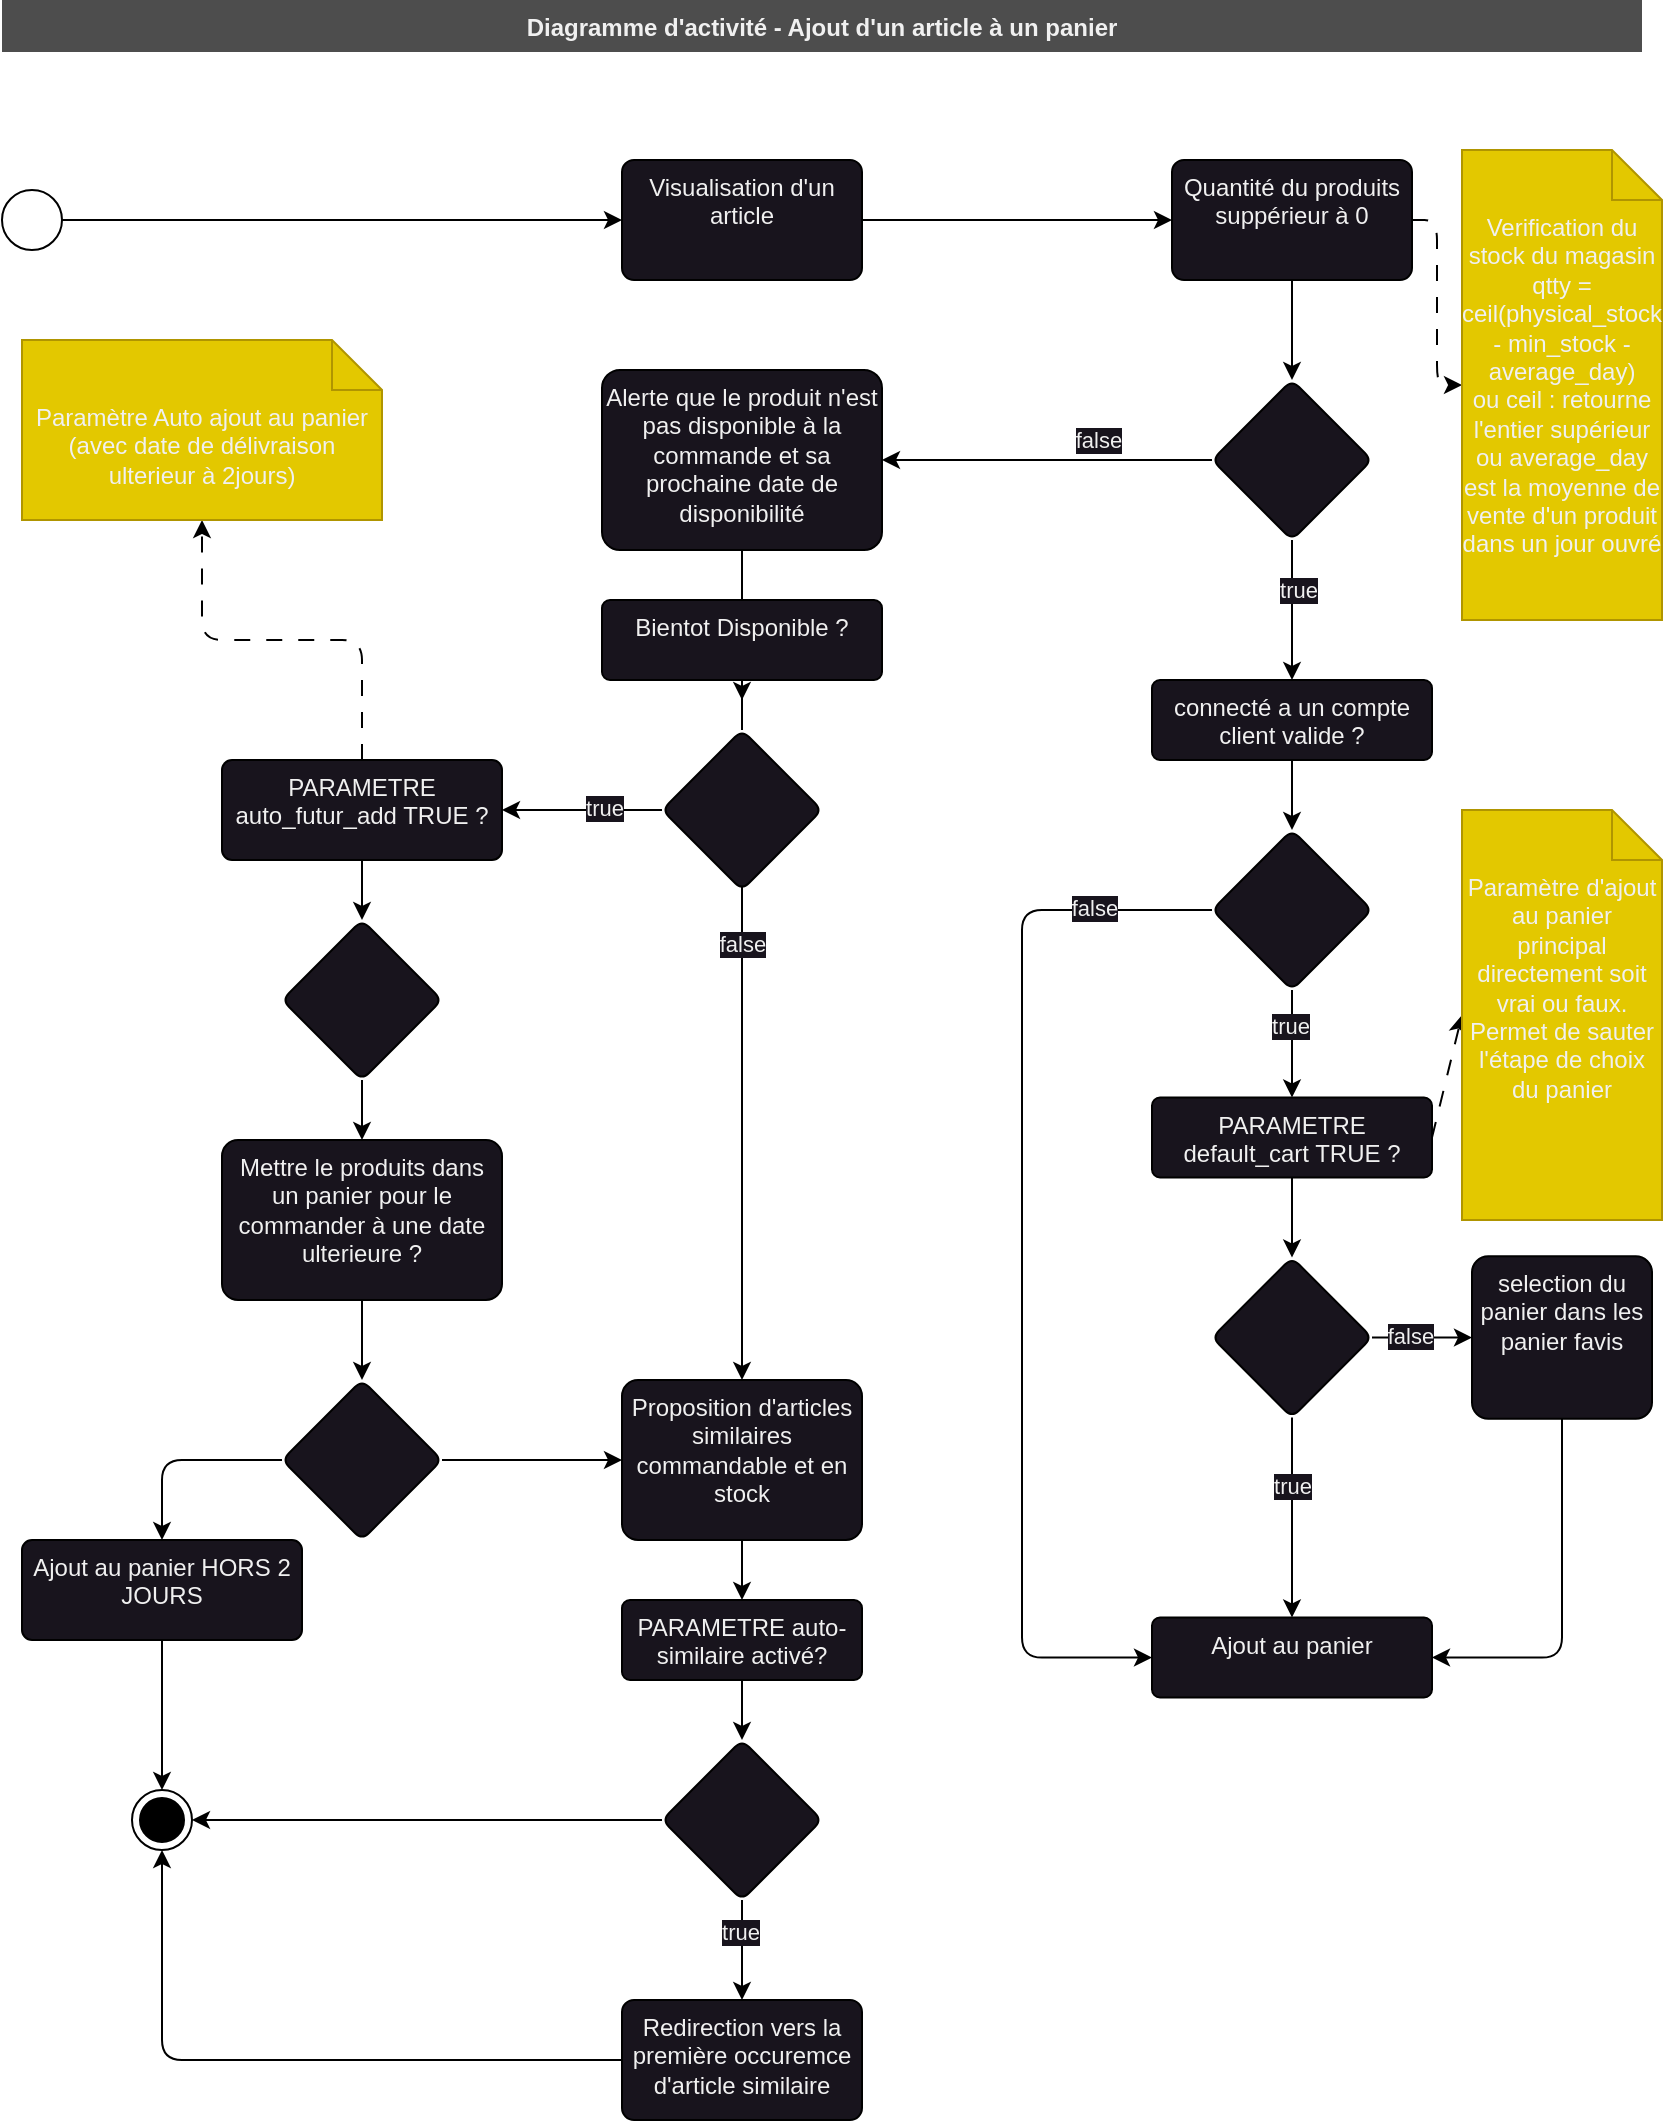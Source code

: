 <mxfile>
    <diagram id="WpV0V1CQ_rxyOkyh3KR8" name="Page-1">
        <mxGraphModel dx="2068" dy="1020" grid="1" gridSize="10" guides="1" tooltips="1" connect="1" arrows="1" fold="1" page="1" pageScale="1" pageWidth="850" pageHeight="1100" background="#FFFFFF" math="0" shadow="0">
            <root>
                <mxCell id="0"/>
                <mxCell id="1" parent="0"/>
                <mxCell id="20" style="edgeStyle=none;html=1;entryX=0;entryY=0.5;entryDx=0;entryDy=0;fontColor=#F0F0F0;" parent="1" source="18" target="19" edge="1">
                    <mxGeometry relative="1" as="geometry"/>
                </mxCell>
                <mxCell id="18" value="" style="ellipse;html=1;fontColor=#F0F0F0;" parent="1" vertex="1">
                    <mxGeometry x="-840" y="115" width="30" height="30" as="geometry"/>
                </mxCell>
                <mxCell id="21" style="edgeStyle=none;html=1;exitX=1;exitY=0.5;exitDx=0;exitDy=0;entryX=0;entryY=0.5;entryDx=0;entryDy=0;fontColor=#F0F0F0;" parent="1" source="19" target="23" edge="1">
                    <mxGeometry relative="1" as="geometry">
                        <mxPoint x="-260" y="130" as="targetPoint"/>
                    </mxGeometry>
                </mxCell>
                <mxCell id="19" value="Visualisation d'un article" style="whiteSpace=wrap;html=1;verticalAlign=top;fillColor=rgb(24, 20, 29);rounded=1;arcSize=10;dashed=0;fontColor=#F0F0F0;" parent="1" vertex="1">
                    <mxGeometry x="-530" y="100" width="120" height="60" as="geometry"/>
                </mxCell>
                <mxCell id="33" style="edgeStyle=none;html=1;exitX=0.5;exitY=1;exitDx=0;exitDy=0;entryX=0.5;entryY=0;entryDx=0;entryDy=0;fontColor=#F0F0F0;" parent="1" source="23" target="32" edge="1">
                    <mxGeometry relative="1" as="geometry"/>
                </mxCell>
                <mxCell id="61" style="edgeStyle=orthogonalEdgeStyle;html=1;exitX=1;exitY=0.5;exitDx=0;exitDy=0;entryX=0;entryY=0.5;entryDx=0;entryDy=0;entryPerimeter=0;dashed=1;dashPattern=8 8;fontColor=#F0F0F0;" parent="1" source="23" target="60" edge="1">
                    <mxGeometry relative="1" as="geometry"/>
                </mxCell>
                <mxCell id="23" value="Quantité du produits suppérieur à 0" style="whiteSpace=wrap;html=1;verticalAlign=top;fillColor=rgb(24, 20, 29);rounded=1;arcSize=10;dashed=0;fontColor=#F0F0F0;" parent="1" vertex="1">
                    <mxGeometry x="-255" y="100" width="120" height="60" as="geometry"/>
                </mxCell>
                <mxCell id="34" style="edgeStyle=none;html=1;exitX=0.5;exitY=1;exitDx=0;exitDy=0;fontColor=#F0F0F0;" parent="1" source="32" edge="1">
                    <mxGeometry relative="1" as="geometry">
                        <mxPoint x="-195" y="360" as="targetPoint"/>
                    </mxGeometry>
                </mxCell>
                <mxCell id="89" value="true" style="edgeLabel;html=1;align=center;verticalAlign=middle;resizable=0;points=[];fontColor=#F0F0F0;labelBackgroundColor=#18141D;" parent="34" vertex="1" connectable="0">
                    <mxGeometry x="-0.288" y="3" relative="1" as="geometry">
                        <mxPoint as="offset"/>
                    </mxGeometry>
                </mxCell>
                <mxCell id="35" style="edgeStyle=orthogonalEdgeStyle;html=1;exitX=0;exitY=0.5;exitDx=0;exitDy=0;entryX=1;entryY=0.5;entryDx=0;entryDy=0;fontColor=#F0F0F0;" parent="1" source="32" target="36" edge="1">
                    <mxGeometry relative="1" as="geometry">
                        <mxPoint x="-300" y="250" as="targetPoint"/>
                    </mxGeometry>
                </mxCell>
                <mxCell id="43" value="false" style="edgeLabel;html=1;align=center;verticalAlign=middle;resizable=0;points=[];fontColor=#F0F0F0;labelBackgroundColor=#18141D;" parent="35" vertex="1" connectable="0">
                    <mxGeometry x="-0.368" relative="1" as="geometry">
                        <mxPoint x="-5" y="-10" as="offset"/>
                    </mxGeometry>
                </mxCell>
                <mxCell id="32" value="" style="rhombus;whiteSpace=wrap;html=1;verticalAlign=top;fillColor=rgb(24, 20, 29);rounded=1;arcSize=10;dashed=0;fontColor=#F0F0F0;" parent="1" vertex="1">
                    <mxGeometry x="-235" y="210" width="80" height="80" as="geometry"/>
                </mxCell>
                <mxCell id="46" style="edgeStyle=orthogonalEdgeStyle;html=1;exitX=0.5;exitY=1;exitDx=0;exitDy=0;startArrow=none;fontColor=#F0F0F0;" parent="1" source="63" edge="1">
                    <mxGeometry relative="1" as="geometry">
                        <mxPoint x="-470" y="370" as="targetPoint"/>
                    </mxGeometry>
                </mxCell>
                <mxCell id="36" value="Alerte que le produit n'est pas disponible à la commande et sa prochaine date de disponibilité" style="whiteSpace=wrap;html=1;verticalAlign=top;fillColor=rgb(24, 20, 29);rounded=1;arcSize=10;dashed=0;fontColor=#F0F0F0;" parent="1" vertex="1">
                    <mxGeometry x="-540" y="205" width="140" height="90" as="geometry"/>
                </mxCell>
                <mxCell id="62" style="edgeStyle=orthogonalEdgeStyle;html=1;exitX=0.5;exitY=1;exitDx=0;exitDy=0;entryX=0.5;entryY=0;entryDx=0;entryDy=0;fontColor=#F0F0F0;" parent="1" source="45" target="49" edge="1">
                    <mxGeometry relative="1" as="geometry"/>
                </mxCell>
                <mxCell id="45" value="Proposition d'articles similaires commandable et en stock" style="whiteSpace=wrap;html=1;verticalAlign=top;fillColor=rgb(24, 20, 29);rounded=1;arcSize=10;dashed=0;fontColor=#F0F0F0;" parent="1" vertex="1">
                    <mxGeometry x="-530" y="710" width="120" height="80" as="geometry"/>
                </mxCell>
                <mxCell id="51" style="edgeStyle=orthogonalEdgeStyle;html=1;exitX=0.5;exitY=1;exitDx=0;exitDy=0;entryX=0.5;entryY=0;entryDx=0;entryDy=0;fontColor=#F0F0F0;" parent="1" source="49" target="50" edge="1">
                    <mxGeometry relative="1" as="geometry"/>
                </mxCell>
                <mxCell id="49" value="PARAMETRE auto-similaire activé?" style="whiteSpace=wrap;html=1;verticalAlign=top;fillColor=rgb(24, 20, 29);rounded=1;arcSize=10;dashed=0;fontColor=#F0F0F0;" parent="1" vertex="1">
                    <mxGeometry x="-530" y="820" width="120" height="40" as="geometry"/>
                </mxCell>
                <mxCell id="53" style="edgeStyle=orthogonalEdgeStyle;html=1;exitX=0.5;exitY=1;exitDx=0;exitDy=0;entryX=0.5;entryY=0;entryDx=0;entryDy=0;fontColor=#F0F0F0;" parent="1" source="50" target="55" edge="1">
                    <mxGeometry relative="1" as="geometry">
                        <mxPoint x="-480" y="1160" as="targetPoint"/>
                    </mxGeometry>
                </mxCell>
                <mxCell id="54" value="true" style="edgeLabel;html=1;align=center;verticalAlign=middle;resizable=0;points=[];fontColor=#F0F0F0;labelBackgroundColor=#18141D;" parent="53" vertex="1" connectable="0">
                    <mxGeometry x="-0.324" y="-1" relative="1" as="geometry">
                        <mxPoint y="-1" as="offset"/>
                    </mxGeometry>
                </mxCell>
                <mxCell id="56" style="edgeStyle=orthogonalEdgeStyle;html=1;exitX=0;exitY=0.5;exitDx=0;exitDy=0;entryX=1;entryY=0.5;entryDx=0;entryDy=0;fontColor=#F0F0F0;" parent="1" source="50" target="58" edge="1">
                    <mxGeometry relative="1" as="geometry">
                        <mxPoint x="-570" y="1040" as="targetPoint"/>
                    </mxGeometry>
                </mxCell>
                <mxCell id="50" value="" style="rhombus;whiteSpace=wrap;html=1;verticalAlign=top;fillColor=rgb(24, 20, 29);rounded=1;arcSize=10;dashed=0;fontColor=#F0F0F0;" parent="1" vertex="1">
                    <mxGeometry x="-510" y="890" width="80" height="80" as="geometry"/>
                </mxCell>
                <mxCell id="59" style="edgeStyle=orthogonalEdgeStyle;html=1;exitX=0;exitY=0.5;exitDx=0;exitDy=0;entryX=0.5;entryY=1;entryDx=0;entryDy=0;fontColor=#F0F0F0;" parent="1" source="55" target="58" edge="1">
                    <mxGeometry relative="1" as="geometry"/>
                </mxCell>
                <mxCell id="55" value="Redirection vers la première occuremce d'article similaire" style="whiteSpace=wrap;html=1;verticalAlign=top;fillColor=rgb(24, 20, 29);rounded=1;arcSize=10;dashed=0;fontColor=#F0F0F0;" parent="1" vertex="1">
                    <mxGeometry x="-530" y="1020" width="120" height="60" as="geometry"/>
                </mxCell>
                <mxCell id="58" value="" style="ellipse;html=1;shape=endState;fillColor=strokeColor;fontColor=#F0F0F0;" parent="1" vertex="1">
                    <mxGeometry x="-775" y="915" width="30" height="30" as="geometry"/>
                </mxCell>
                <mxCell id="60" value="Verification du stock du magasin qtty = ceil(physical_stock - min_stock - average_day)&lt;br&gt;ou ceil : retourne l'entier supérieur&lt;br&gt;ou average_day est la moyenne de vente d'un produit dans un jour ouvré" style="shape=note2;boundedLbl=1;whiteSpace=wrap;html=1;size=25;verticalAlign=top;align=center;fillColor=#e3c800;fontColor=#F0F0F0;strokeColor=#B09500;" parent="1" vertex="1">
                    <mxGeometry x="-110" y="95" width="100" height="235" as="geometry"/>
                </mxCell>
                <mxCell id="64" style="edgeStyle=orthogonalEdgeStyle;html=1;exitX=0.5;exitY=1;exitDx=0;exitDy=0;startArrow=none;fontColor=#F0F0F0;" parent="1" source="67" edge="1">
                    <mxGeometry relative="1" as="geometry">
                        <mxPoint x="-470" y="450" as="targetPoint"/>
                    </mxGeometry>
                </mxCell>
                <mxCell id="76" style="edgeStyle=orthogonalEdgeStyle;html=1;exitX=0.5;exitY=1;exitDx=0;exitDy=0;entryX=0.5;entryY=0;entryDx=0;entryDy=0;fontColor=#F0F0F0;" parent="1" source="65" target="77" edge="1">
                    <mxGeometry relative="1" as="geometry">
                        <mxPoint x="-660.25" y="810" as="targetPoint"/>
                    </mxGeometry>
                </mxCell>
                <mxCell id="65" value="Mettre le produits dans un panier pour le commander à une date ulterieure ?" style="whiteSpace=wrap;html=1;verticalAlign=top;fillColor=rgb(24, 20, 29);rounded=1;arcSize=10;dashed=0;fontColor=#F0F0F0;" parent="1" vertex="1">
                    <mxGeometry x="-730" y="590" width="140" height="80" as="geometry"/>
                </mxCell>
                <mxCell id="85" style="edgeStyle=orthogonalEdgeStyle;html=1;exitX=0;exitY=0.5;exitDx=0;exitDy=0;entryX=1;entryY=0.5;entryDx=0;entryDy=0;fontColor=#F0F0F0;" parent="1" source="67" target="68" edge="1">
                    <mxGeometry relative="1" as="geometry"/>
                </mxCell>
                <mxCell id="87" value="true" style="edgeLabel;html=1;align=center;verticalAlign=middle;resizable=0;points=[];fontColor=#F0F0F0;labelBackgroundColor=#18141D;" parent="85" vertex="1" connectable="0">
                    <mxGeometry x="-0.266" y="-1" relative="1" as="geometry">
                        <mxPoint as="offset"/>
                    </mxGeometry>
                </mxCell>
                <mxCell id="86" style="edgeStyle=orthogonalEdgeStyle;html=1;exitX=0.5;exitY=1;exitDx=0;exitDy=0;entryX=0.5;entryY=0;entryDx=0;entryDy=0;fontColor=#F0F0F0;" parent="1" source="67" target="45" edge="1">
                    <mxGeometry relative="1" as="geometry"/>
                </mxCell>
                <mxCell id="88" value="false" style="edgeLabel;html=1;align=center;verticalAlign=middle;resizable=0;points=[];fontColor=#F0F0F0;labelBackgroundColor=#18141D;" parent="86" vertex="1" connectable="0">
                    <mxGeometry x="-0.785" relative="1" as="geometry">
                        <mxPoint as="offset"/>
                    </mxGeometry>
                </mxCell>
                <mxCell id="69" style="edgeStyle=orthogonalEdgeStyle;html=1;exitX=0.5;exitY=0;exitDx=0;exitDy=0;entryX=0.5;entryY=1;entryDx=0;entryDy=0;entryPerimeter=0;dashed=1;dashPattern=8 8;fontColor=#F0F0F0;" parent="1" source="68" target="70" edge="1">
                    <mxGeometry relative="1" as="geometry">
                        <mxPoint x="-840" y="490" as="targetPoint"/>
                    </mxGeometry>
                </mxCell>
                <mxCell id="74" style="edgeStyle=orthogonalEdgeStyle;html=1;exitX=0.5;exitY=1;exitDx=0;exitDy=0;entryX=0.5;entryY=0;entryDx=0;entryDy=0;fontColor=#F0F0F0;" parent="1" source="68" target="73" edge="1">
                    <mxGeometry relative="1" as="geometry"/>
                </mxCell>
                <mxCell id="68" value="PARAMETRE auto_futur_add TRUE ?" style="whiteSpace=wrap;html=1;verticalAlign=top;fillColor=rgb(24, 20, 29);rounded=1;arcSize=10;dashed=0;fontColor=#F0F0F0;" parent="1" vertex="1">
                    <mxGeometry x="-730" y="400" width="140" height="50" as="geometry"/>
                </mxCell>
                <mxCell id="70" value="Paramètre Auto ajout au panier (avec date de délivraison ulterieur à 2jours)" style="shape=note2;boundedLbl=1;whiteSpace=wrap;html=1;size=25;verticalAlign=top;align=center;fillColor=#e3c800;fontColor=#F0F0F0;strokeColor=#B09500;" parent="1" vertex="1">
                    <mxGeometry x="-830" y="190" width="180" height="90" as="geometry"/>
                </mxCell>
                <mxCell id="75" style="edgeStyle=orthogonalEdgeStyle;html=1;exitX=0.5;exitY=1;exitDx=0;exitDy=0;entryX=0.5;entryY=0;entryDx=0;entryDy=0;fontColor=#F0F0F0;" parent="1" source="73" target="65" edge="1">
                    <mxGeometry relative="1" as="geometry"/>
                </mxCell>
                <mxCell id="73" value="" style="rhombus;whiteSpace=wrap;html=1;verticalAlign=top;fillColor=rgb(24, 20, 29);rounded=1;arcSize=10;dashed=0;fontColor=#F0F0F0;" parent="1" vertex="1">
                    <mxGeometry x="-700" y="480" width="80" height="80" as="geometry"/>
                </mxCell>
                <mxCell id="79" style="edgeStyle=orthogonalEdgeStyle;html=1;exitX=0;exitY=0.5;exitDx=0;exitDy=0;entryX=0.5;entryY=0;entryDx=0;entryDy=0;fontColor=#F0F0F0;" parent="1" source="77" target="78" edge="1">
                    <mxGeometry relative="1" as="geometry"/>
                </mxCell>
                <mxCell id="81" style="edgeStyle=orthogonalEdgeStyle;html=1;exitX=1;exitY=0.5;exitDx=0;exitDy=0;entryX=0;entryY=0.5;entryDx=0;entryDy=0;fontColor=#F0F0F0;" parent="1" source="77" target="45" edge="1">
                    <mxGeometry relative="1" as="geometry"/>
                </mxCell>
                <mxCell id="77" value="" style="rhombus;whiteSpace=wrap;html=1;verticalAlign=top;fillColor=rgb(24, 20, 29);rounded=1;arcSize=10;dashed=0;fontColor=#F0F0F0;" parent="1" vertex="1">
                    <mxGeometry x="-700" y="710" width="80" height="80" as="geometry"/>
                </mxCell>
                <mxCell id="83" style="edgeStyle=orthogonalEdgeStyle;html=1;exitX=0.5;exitY=1;exitDx=0;exitDy=0;fontColor=#F0F0F0;" parent="1" source="78" target="58" edge="1">
                    <mxGeometry relative="1" as="geometry"/>
                </mxCell>
                <mxCell id="78" value="Ajout au panier HORS 2 JOURS" style="whiteSpace=wrap;html=1;verticalAlign=top;fillColor=rgb(24, 20, 29);rounded=1;arcSize=10;dashed=0;fontColor=#F0F0F0;" parent="1" vertex="1">
                    <mxGeometry x="-830" y="790" width="140" height="50" as="geometry"/>
                </mxCell>
                <mxCell id="90" value="Ajout au panier" style="whiteSpace=wrap;html=1;verticalAlign=top;fillColor=rgb(24, 20, 29);rounded=1;arcSize=10;dashed=0;fontColor=#F0F0F0;" parent="1" vertex="1">
                    <mxGeometry x="-265" y="828.75" width="140" height="40" as="geometry"/>
                </mxCell>
                <mxCell id="93" style="edgeStyle=orthogonalEdgeStyle;html=1;exitX=0.5;exitY=1;exitDx=0;exitDy=0;entryX=0.5;entryY=0;entryDx=0;entryDy=0;fontColor=#F0F0F0;" parent="1" source="91" target="92" edge="1">
                    <mxGeometry relative="1" as="geometry"/>
                </mxCell>
                <mxCell id="101" style="edgeStyle=none;html=1;exitX=1;exitY=0.5;exitDx=0;exitDy=0;entryX=0;entryY=0.5;entryDx=0;entryDy=0;entryPerimeter=0;dashed=1;dashPattern=8 8;fontColor=#F0F0F0;" edge="1" parent="1" source="91" target="100">
                    <mxGeometry relative="1" as="geometry"/>
                </mxCell>
                <mxCell id="91" value="PARAMETRE default_cart TRUE ?" style="whiteSpace=wrap;html=1;verticalAlign=top;fillColor=rgb(24, 20, 29);rounded=1;arcSize=10;dashed=0;fontColor=#F0F0F0;" parent="1" vertex="1">
                    <mxGeometry x="-265" y="568.75" width="140" height="40" as="geometry"/>
                </mxCell>
                <mxCell id="94" style="edgeStyle=orthogonalEdgeStyle;html=1;exitX=0.5;exitY=1;exitDx=0;exitDy=0;entryX=0.5;entryY=0;entryDx=0;entryDy=0;fontColor=#F0F0F0;" parent="1" source="92" target="90" edge="1">
                    <mxGeometry relative="1" as="geometry"/>
                </mxCell>
                <mxCell id="95" value="true" style="edgeLabel;html=1;align=center;verticalAlign=middle;resizable=0;points=[];fontColor=#F0F0F0;labelBackgroundColor=#18141D;" parent="94" vertex="1" connectable="0">
                    <mxGeometry x="-0.317" relative="1" as="geometry">
                        <mxPoint as="offset"/>
                    </mxGeometry>
                </mxCell>
                <mxCell id="96" style="edgeStyle=orthogonalEdgeStyle;html=1;exitX=1;exitY=0.5;exitDx=0;exitDy=0;entryX=0;entryY=0.5;entryDx=0;entryDy=0;fontColor=#F0F0F0;" parent="1" source="92" edge="1" target="98">
                    <mxGeometry relative="1" as="geometry">
                        <mxPoint x="-100" y="619.739" as="targetPoint"/>
                    </mxGeometry>
                </mxCell>
                <mxCell id="97" value="false" style="edgeLabel;html=1;align=center;verticalAlign=middle;resizable=0;points=[];fontColor=#F0F0F0;labelBackgroundColor=#18141D;" parent="96" vertex="1" connectable="0">
                    <mxGeometry x="-0.236" y="1" relative="1" as="geometry">
                        <mxPoint as="offset"/>
                    </mxGeometry>
                </mxCell>
                <mxCell id="92" value="" style="rhombus;whiteSpace=wrap;html=1;verticalAlign=top;fillColor=rgb(24, 20, 29);rounded=1;arcSize=10;dashed=0;fontColor=#F0F0F0;" parent="1" vertex="1">
                    <mxGeometry x="-235" y="648.75" width="80" height="80" as="geometry"/>
                </mxCell>
                <mxCell id="99" style="edgeStyle=orthogonalEdgeStyle;html=1;exitX=0.5;exitY=1;exitDx=0;exitDy=0;entryX=1;entryY=0.5;entryDx=0;entryDy=0;fontColor=#F0F0F0;" parent="1" source="98" target="90" edge="1">
                    <mxGeometry relative="1" as="geometry"/>
                </mxCell>
                <mxCell id="98" value="selection du panier dans les panier favis" style="whiteSpace=wrap;html=1;verticalAlign=top;fillColor=rgb(24, 20, 29);rounded=1;arcSize=10;dashed=0;fontColor=#F0F0F0;" parent="1" vertex="1">
                    <mxGeometry x="-105" y="648.13" width="90" height="81.25" as="geometry"/>
                </mxCell>
                <mxCell id="100" value="Paramètre d'ajout au panier principal directement soit vrai ou faux. Permet de sauter l'étape de choix du panier" style="shape=note2;boundedLbl=1;whiteSpace=wrap;html=1;size=25;verticalAlign=top;align=center;fillColor=#e3c800;fontColor=#F0F0F0;strokeColor=#B09500;" vertex="1" parent="1">
                    <mxGeometry x="-110" y="425" width="100" height="205" as="geometry"/>
                </mxCell>
                <mxCell id="104" style="edgeStyle=none;html=1;exitX=0.5;exitY=1;exitDx=0;exitDy=0;entryX=0.5;entryY=0;entryDx=0;entryDy=0;fontColor=#F0F0F0;" edge="1" parent="1" source="102" target="103">
                    <mxGeometry relative="1" as="geometry"/>
                </mxCell>
                <mxCell id="102" value="connecté a un compte client valide ?" style="whiteSpace=wrap;html=1;verticalAlign=top;fillColor=rgb(24, 20, 29);rounded=1;arcSize=10;dashed=0;fontColor=#F0F0F0;" vertex="1" parent="1">
                    <mxGeometry x="-265" y="360" width="140" height="40" as="geometry"/>
                </mxCell>
                <mxCell id="105" style="edgeStyle=none;html=1;exitX=0.5;exitY=1;exitDx=0;exitDy=0;entryX=0.5;entryY=0;entryDx=0;entryDy=0;fontColor=#F0F0F0;" edge="1" parent="1" source="103" target="91">
                    <mxGeometry relative="1" as="geometry"/>
                </mxCell>
                <mxCell id="107" value="true" style="edgeLabel;html=1;align=center;verticalAlign=middle;resizable=0;points=[];fontColor=#F0F0F0;labelBackgroundColor=#18141D;" vertex="1" connectable="0" parent="105">
                    <mxGeometry x="-0.338" y="-1" relative="1" as="geometry">
                        <mxPoint as="offset"/>
                    </mxGeometry>
                </mxCell>
                <mxCell id="106" style="edgeStyle=orthogonalEdgeStyle;html=1;exitX=0;exitY=0.5;exitDx=0;exitDy=0;entryX=0;entryY=0.5;entryDx=0;entryDy=0;fontColor=#F0F0F0;" edge="1" parent="1" source="103" target="90">
                    <mxGeometry relative="1" as="geometry">
                        <Array as="points">
                            <mxPoint x="-330" y="475"/>
                            <mxPoint x="-330" y="849"/>
                        </Array>
                    </mxGeometry>
                </mxCell>
                <mxCell id="108" value="false" style="edgeLabel;html=1;align=center;verticalAlign=middle;resizable=0;points=[];fontColor=#F0F0F0;labelBackgroundColor=#18141D;" vertex="1" connectable="0" parent="106">
                    <mxGeometry x="-0.779" y="-1" relative="1" as="geometry">
                        <mxPoint as="offset"/>
                    </mxGeometry>
                </mxCell>
                <mxCell id="103" value="" style="rhombus;whiteSpace=wrap;html=1;verticalAlign=top;fillColor=rgb(24, 20, 29);rounded=1;arcSize=10;dashed=0;fontColor=#F0F0F0;" vertex="1" parent="1">
                    <mxGeometry x="-235" y="435" width="80" height="80" as="geometry"/>
                </mxCell>
                <mxCell id="110" value="Diagramme d'activité - Ajout d'un article à un panier" style="text;align=center;fontStyle=1;verticalAlign=middle;spacingLeft=3;spacingRight=3;rotatable=0;points=[[0,0.5],[1,0.5]];portConstraint=eastwest;fillColor=#4D4D4D;fontColor=#F0F0F0;" vertex="1" parent="1">
                    <mxGeometry x="-840" y="20" width="820" height="26" as="geometry"/>
                </mxCell>
                <mxCell id="112" value="" style="edgeStyle=orthogonalEdgeStyle;html=1;exitX=0.5;exitY=1;exitDx=0;exitDy=0;endArrow=none;fontColor=#F0F0F0;" edge="1" parent="1" source="36" target="63">
                    <mxGeometry relative="1" as="geometry">
                        <mxPoint x="-470" y="370" as="targetPoint"/>
                        <mxPoint x="-470" y="295" as="sourcePoint"/>
                    </mxGeometry>
                </mxCell>
                <mxCell id="63" value="Bientot Disponible ?" style="whiteSpace=wrap;html=1;verticalAlign=top;fillColor=rgb(24, 20, 29);rounded=1;arcSize=10;dashed=0;fontColor=#F0F0F0;" parent="1" vertex="1">
                    <mxGeometry x="-540" y="320" width="140" height="40" as="geometry"/>
                </mxCell>
                <mxCell id="113" value="" style="edgeStyle=orthogonalEdgeStyle;html=1;exitX=0.5;exitY=1;exitDx=0;exitDy=0;endArrow=none;fontColor=#F0F0F0;" edge="1" parent="1" source="63" target="67">
                    <mxGeometry relative="1" as="geometry">
                        <mxPoint x="-470" y="450" as="targetPoint"/>
                        <mxPoint x="-470" y="360" as="sourcePoint"/>
                    </mxGeometry>
                </mxCell>
                <mxCell id="67" value="" style="rhombus;whiteSpace=wrap;html=1;verticalAlign=top;fillColor=rgb(24, 20, 29);rounded=1;arcSize=10;dashed=0;fontColor=#F0F0F0;" parent="1" vertex="1">
                    <mxGeometry x="-510" y="385" width="80" height="80" as="geometry"/>
                </mxCell>
            </root>
        </mxGraphModel>
    </diagram>
</mxfile>